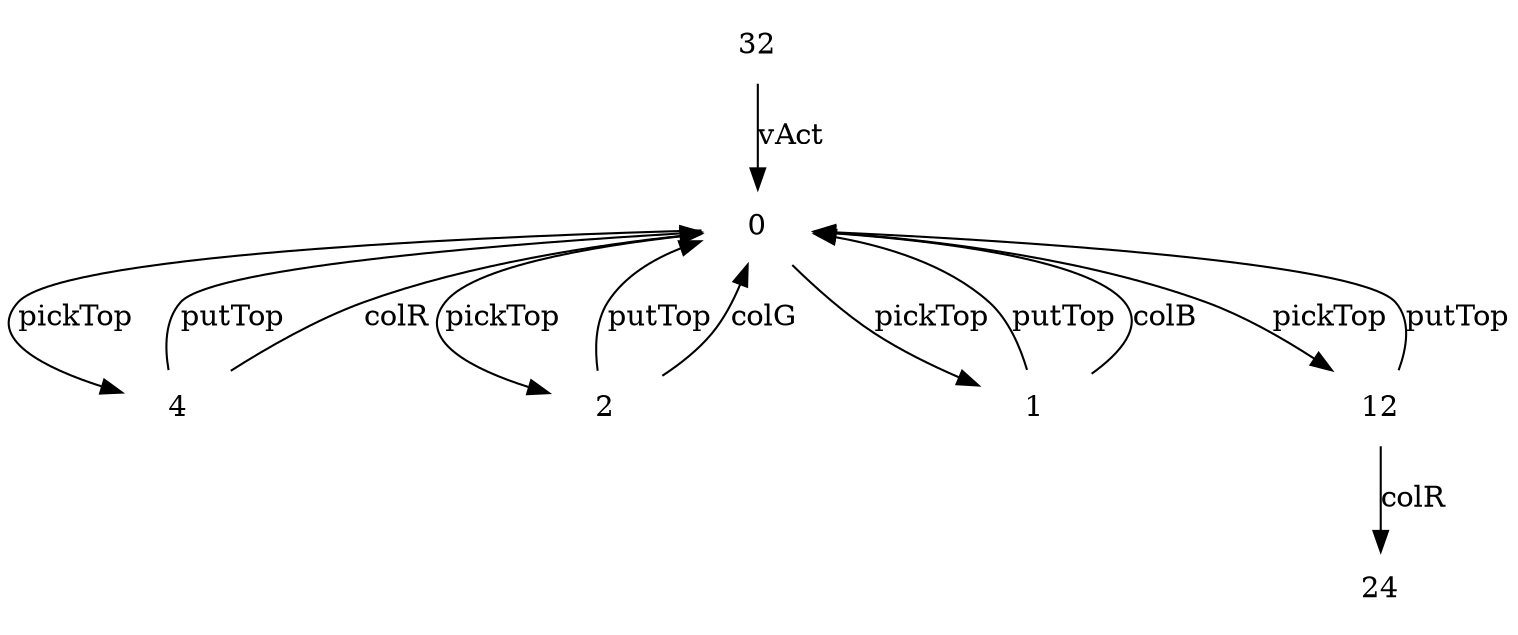 digraph G {
    node [shape=plaintext]
32->0[label = "vAct"]
0->4[label = "pickTop"]0->2[label = "pickTop"]0->1[label = "pickTop"]0->12[label = "pickTop"]
4->0[label = "putTop"]
4->0[label = "colR"]
2->0[label = "putTop"]
2->0[label = "colG"]
1->0[label = "putTop"]
1->0[label = "colB"]
12->0[label = "putTop"]
12->24[label = "colR"]

}